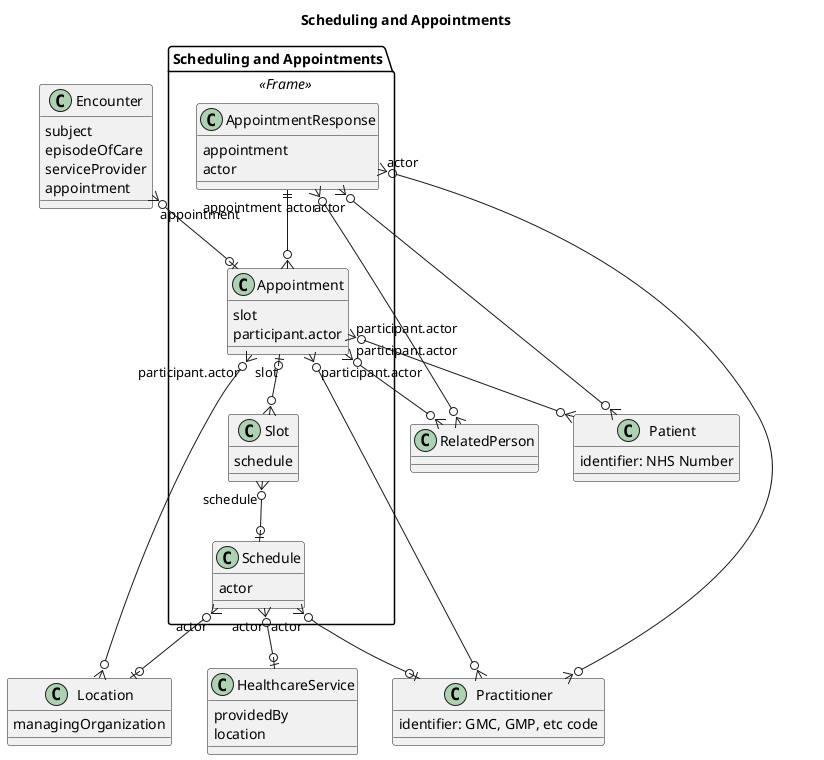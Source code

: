 @startuml

title Scheduling and Appointments


  class Patient {
    identifier: NHS Number
  }

  class Practitioner {
    identifier: GMC, GMP, etc code
  }


    class HealthcareService {
      providedBy
      location
    }


    class Location {
      managingOrganization
    }



  class Encounter {
   subject
   episodeOfCare
   serviceProvider
   appointment
  }



package Scheduling <<Frame>> as "Scheduling and Appointments" {
  class Schedule {
    actor
  }

  class Slot {
    schedule
  }

  class Appointment {
    slot
    participant.actor
  }

  class AppointmentResponse {
    appointment
    actor
  }

}


Encounter "appointment" }o--o| Appointment
Schedule "actor" }o--o|  Practitioner
Schedule "actor" }o--o|  HealthcareService
Schedule "actor" }o--o|  Location

Slot "schedule" }o--o| Schedule
Appointment "slot" |o--o{ Slot
Appointment "participant.actor" }o--o{ Patient
Appointment "participant.actor" }o--o{ Practitioner
Appointment "participant.actor" }o--o{ Location
Appointment "participant.actor" }o--o{ RelatedPerson

AppointmentResponse "appointment" ||--o{ Appointment
AppointmentResponse "actor" }o--o{ Patient
AppointmentResponse "actor" }o--o{ Practitioner
AppointmentResponse "actor" }o--o{ RelatedPerson


@enduml
